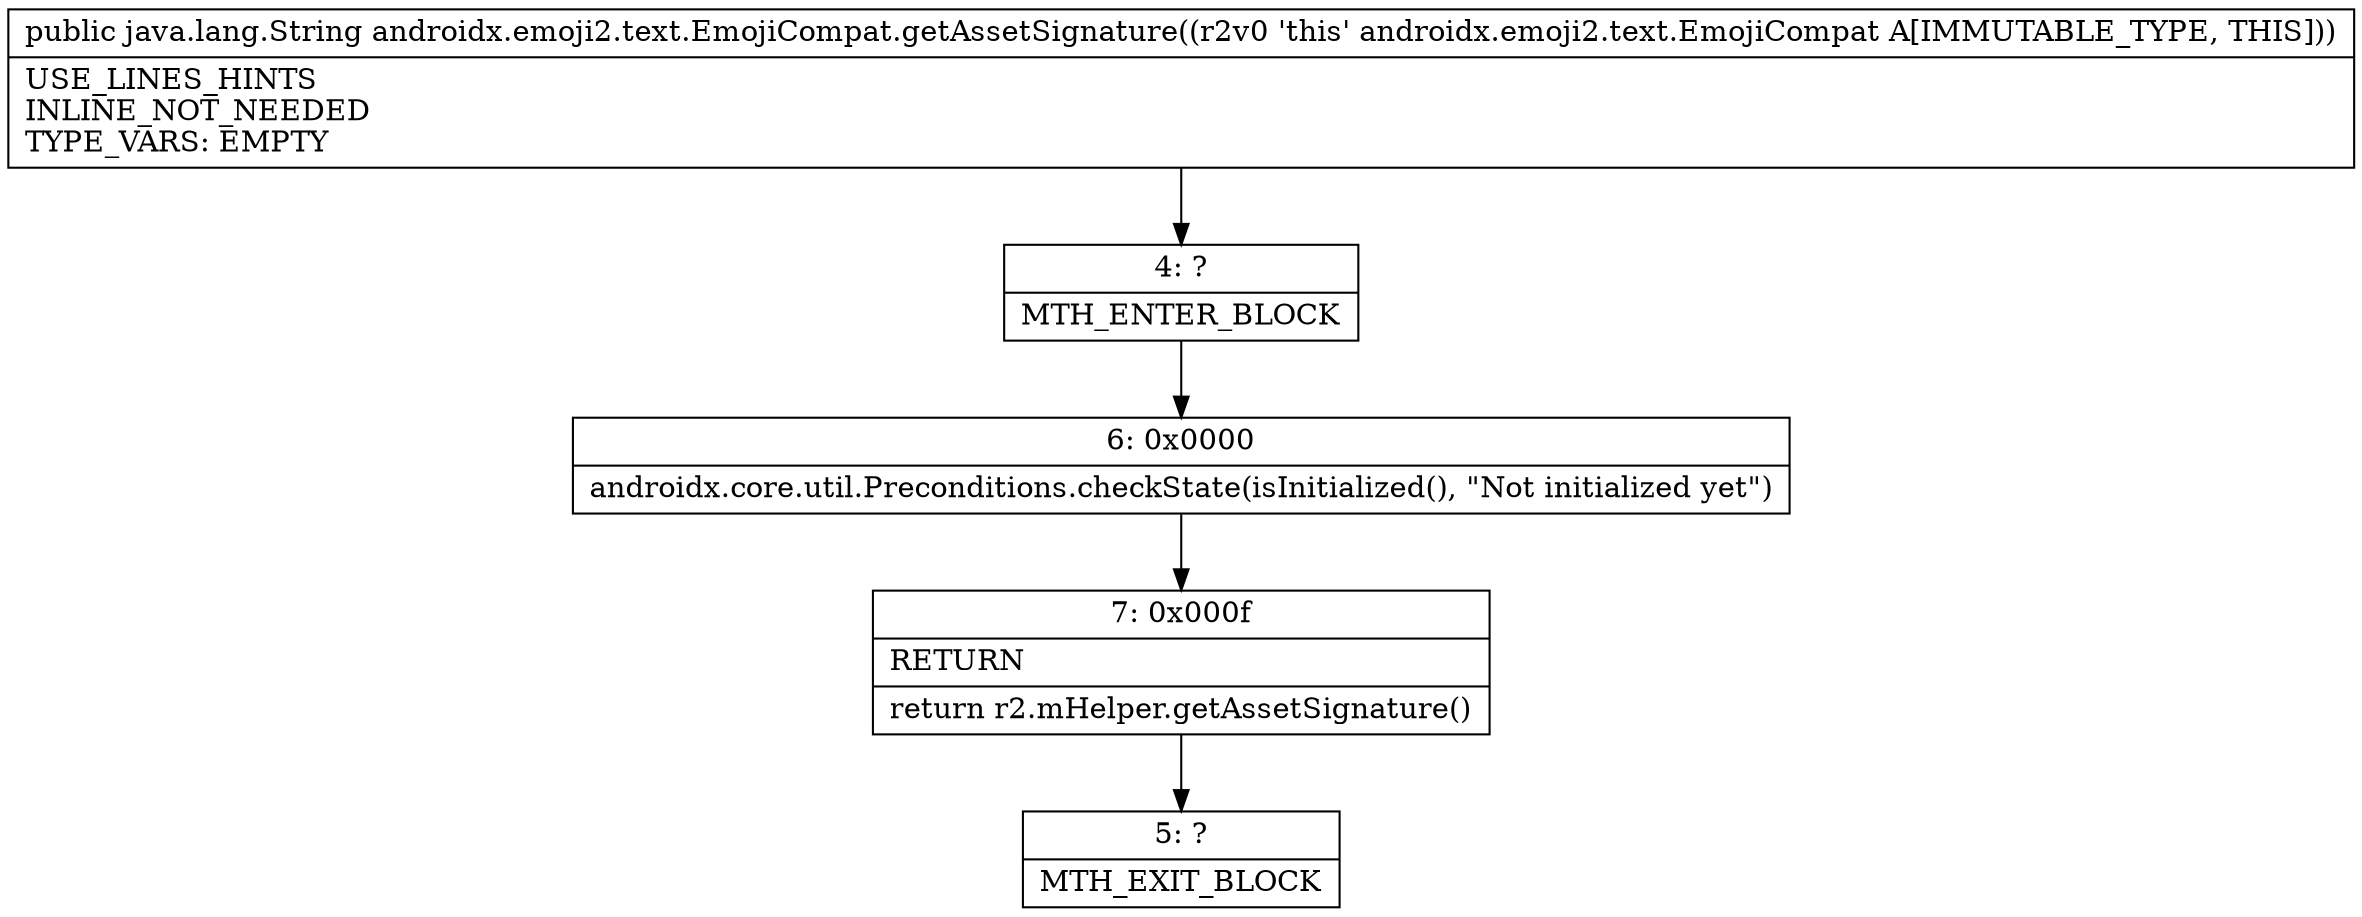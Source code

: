 digraph "CFG forandroidx.emoji2.text.EmojiCompat.getAssetSignature()Ljava\/lang\/String;" {
Node_4 [shape=record,label="{4\:\ ?|MTH_ENTER_BLOCK\l}"];
Node_6 [shape=record,label="{6\:\ 0x0000|androidx.core.util.Preconditions.checkState(isInitialized(), \"Not initialized yet\")\l}"];
Node_7 [shape=record,label="{7\:\ 0x000f|RETURN\l|return r2.mHelper.getAssetSignature()\l}"];
Node_5 [shape=record,label="{5\:\ ?|MTH_EXIT_BLOCK\l}"];
MethodNode[shape=record,label="{public java.lang.String androidx.emoji2.text.EmojiCompat.getAssetSignature((r2v0 'this' androidx.emoji2.text.EmojiCompat A[IMMUTABLE_TYPE, THIS]))  | USE_LINES_HINTS\lINLINE_NOT_NEEDED\lTYPE_VARS: EMPTY\l}"];
MethodNode -> Node_4;Node_4 -> Node_6;
Node_6 -> Node_7;
Node_7 -> Node_5;
}

